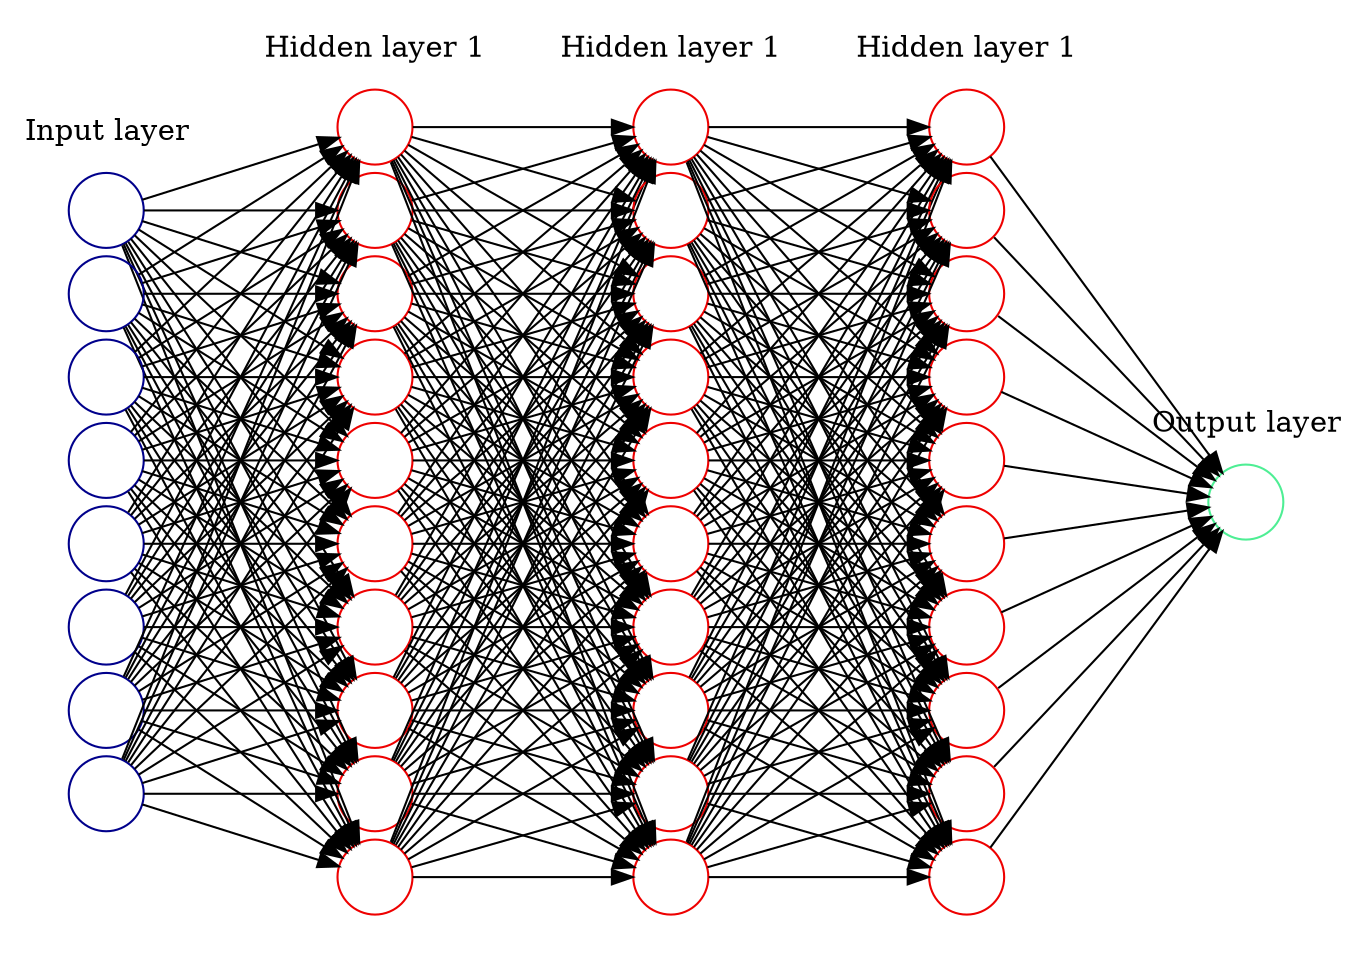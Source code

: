 digraph G {

        rankdir=LR
	splines=line
        nodesep=.05;
        
        node [label=""];
        
        subgraph cluster_0 {
		color=white;
                node [style=solid,color=blue4, shape=circle];
		x1 x2 x3 x4 x5 x6 x7 x8;
		label = "Input layer";
	}

	subgraph cluster_1 {
		color=white;
		node [style=solid,color=red2, shape=circle];
		a11 a12 a13 a14 a15 a16 a17 a18 a19 a110;
		label = "Hidden layer 1";
	}

        subgraph cluster_2 {
		color=white;
		node [style=solid,color=red2, shape=circle];
		a21 a22 a23 a24 a25 a26 a27 a28 a29 a210;
		label = "Hidden layer 1";
	}

        subgraph cluster_3 {
		color=white;
		node [style=solid,color=red2, shape=circle];
		a31 a32 a33 a34 a35 a36 a37 a38 a39 a310;
		label = "Hidden layer 1";
	}

	subgraph cluster_4 {
		color=white;
		node [style=solid,color=seagreen2, shape=circle];
		o1;
		label="Output layer";
	}

        x1 -> a11;
        x1 -> a12;
        x1 -> a13;
        x1 -> a14;
        x1 -> a15;
        x1 -> a16;
        x1 -> a17;
        x1 -> a18;
        x1 -> a19;
        x1 -> a110;

        x2 -> a11;
        x2 -> a12;
        x2 -> a13;
        x2 -> a14;
        x2 -> a15;
        x2 -> a16;
        x2 -> a17;
        x2 -> a18;
        x2 -> a19;
        x2 -> a110;
 
        x3 -> a11;
        x3 -> a12;
        x3 -> a13;
        x3 -> a14;
        x3 -> a15;
        x3 -> a16;
        x3 -> a17;
        x3 -> a18;
        x3 -> a19;
        x3 -> a110;

        x4 -> a11;
        x4 -> a12;
        x4 -> a13;
        x4 -> a14;
        x4 -> a15;
        x4 -> a16;
        x4 -> a17;
        x4 -> a18;
        x4 -> a19;
        x4 -> a110;

        x5 -> a11;
        x5 -> a12;
        x5 -> a13;
        x5 -> a14;
        x5 -> a15;
        x5 -> a16;
        x5 -> a17;
        x5 -> a18;
        x5 -> a19;
        x5 -> a110;

        x6 -> a11;
        x6 -> a12;
        x6 -> a13;
        x6 -> a14;
        x6 -> a15;
        x6 -> a16;
        x6 -> a17;
        x6 -> a18;
        x6 -> a19;
        x6 -> a110;

        x7 -> a11;
        x7 -> a12;
        x7 -> a13;
        x7 -> a14;
        x7 -> a15;
        x7 -> a16;
        x7 -> a17;
        x7 -> a18;
        x7 -> a19;
        x7 -> a110;

        x8 -> a11;
        x8 -> a12;
        x8 -> a13;
        x8 -> a14;
        x8 -> a15;
        x8 -> a16;
        x8 -> a17;
        x8 -> a18;
        x8 -> a19;
        x8 -> a110;

        a11 -> a21;
        a11 -> a22;
        a11 -> a23;
        a11 -> a24;
        a11 -> a25;
        a11 -> a26;
        a11 -> a27;
        a11 -> a28;
        a11 -> a29;
        a11 -> a210;
        a12 -> a21;
        a12 -> a22;
        a12 -> a23;
        a12 -> a24;
        a12 -> a25;
        a12 -> a26;
        a12 -> a27;
        a12 -> a28;
        a12 -> a29;
        a12 -> a210;
        a13 -> a21;
        a13 -> a22;
        a13 -> a23;
        a13 -> a24;
        a13 -> a25;
        a13 -> a26;
        a13 -> a27;
        a13 -> a28;
        a13 -> a29;
        a13 -> a210;
        a14 -> a21;
        a14 -> a22;
        a14 -> a23;
        a14 -> a24;
        a14 -> a25;
        a14 -> a26;
        a14 -> a27;
        a14 -> a28;
        a14 -> a29;
        a14 -> a210;
        a15 -> a21;
        a15 -> a22;
        a15 -> a23;
        a15 -> a24;
        a15 -> a25;
        a15 -> a26;
        a15 -> a27;
        a15 -> a28;
        a15 -> a29;
        a15 -> a210;
        a16 -> a21;
        a16 -> a22;
        a16 -> a23;
        a16 -> a24;
        a16 -> a25;
        a16 -> a26;
        a16 -> a27;
        a16 -> a28;
        a16 -> a29;
        a16 -> a210;
        a17 -> a21;
        a17 -> a22;
        a17 -> a23;
        a17 -> a24;
        a17 -> a25;
        a17 -> a26;
        a17 -> a27;
        a17 -> a28;
        a17 -> a29;
        a17 -> a210;
        a18 -> a21;
        a18 -> a22;
        a18 -> a23;
        a18 -> a24;
        a18 -> a25;
        a18 -> a26;
        a18 -> a27;
        a18 -> a28;
        a18 -> a29;
        a18 -> a210;
        a19 -> a21;
        a19 -> a22;
        a19 -> a23;
        a19 -> a24;
        a19 -> a25;
        a19 -> a26;
        a19 -> a27;
        a19 -> a28;
        a19 -> a29;
        a19 -> a210;
        a110 -> a21;
        a110 -> a22;
        a110 -> a23;
        a110 -> a24;
        a110 -> a25;
        a110 -> a26;
        a110 -> a27;
        a110 -> a28;
        a110 -> a29;
        a110 -> a210;

        a21 -> a31;
        a21 -> a32;
        a21 -> a33;
        a21 -> a34;
        a21 -> a35;
        a21 -> a36;
        a21 -> a37;
        a21 -> a38;
        a21 -> a39;
        a21 -> a310;
        a22 -> a31;
        a22 -> a32;
        a22 -> a33;
        a22 -> a34;
        a22 -> a35;
        a22 -> a36;
        a22 -> a37;
        a22 -> a38;
        a22 -> a39;
        a22 -> a310;
        a23 -> a31;
        a23 -> a32;
        a23 -> a33;
        a23 -> a34;
        a23 -> a35;
        a23 -> a36;
        a23 -> a37;
        a23 -> a38;
        a23 -> a39;
        a23 -> a310;
        a24 -> a31;
        a24 -> a32;
        a24 -> a33;
        a24 -> a34;
        a24 -> a35;
        a24 -> a36;
        a24 -> a37;
        a24 -> a38;
        a24 -> a39;
        a24 -> a310;
        a25 -> a31;
        a25 -> a32;
        a25 -> a33;
        a25 -> a34;
        a25 -> a35;
        a25 -> a36;
        a25 -> a37;
        a25 -> a38;
        a25 -> a39;
        a25 -> a310;
        a26 -> a31;
        a26 -> a32;
        a26 -> a33;
        a26 -> a34;
        a26 -> a35;
        a26 -> a36;
        a26 -> a37;
        a26 -> a38;
        a26 -> a39;
        a26 -> a310;
        a27 -> a31;
        a27 -> a32;
        a27 -> a33;
        a27 -> a34;
        a27 -> a35;
        a27 -> a36;
        a27 -> a37;
        a27 -> a38;
        a27 -> a39;
        a27 -> a310;
        a28 -> a31;
        a28 -> a32;
        a28 -> a33;
        a28 -> a34;
        a28 -> a35;
        a28 -> a36;
        a28 -> a37;
        a28 -> a38;
        a28 -> a39;
        a28 -> a310;
        a29 -> a31;
        a29 -> a32;
        a29 -> a33;
        a29 -> a34;
        a29 -> a35;
        a29 -> a36;
        a29 -> a37;
        a29 -> a38;
        a29 -> a39;
        a29 -> a310;
        a210 -> a31;
        a210 -> a32;
        a210 -> a33;
        a210 -> a34;
        a210 -> a35;
        a210 -> a36;
        a210 -> a37;
        a210 -> a38;
        a210 -> a39;
        a210 -> a310;

        a31 -> o1;
        a32 -> o1;
        a33 -> o1;
        a34 -> o1;
        a35 -> o1;
        a36 -> o1;
        a37 -> o1;
        a38 -> o1;
        a39 -> o1;
        a310 ->o1; 
}
